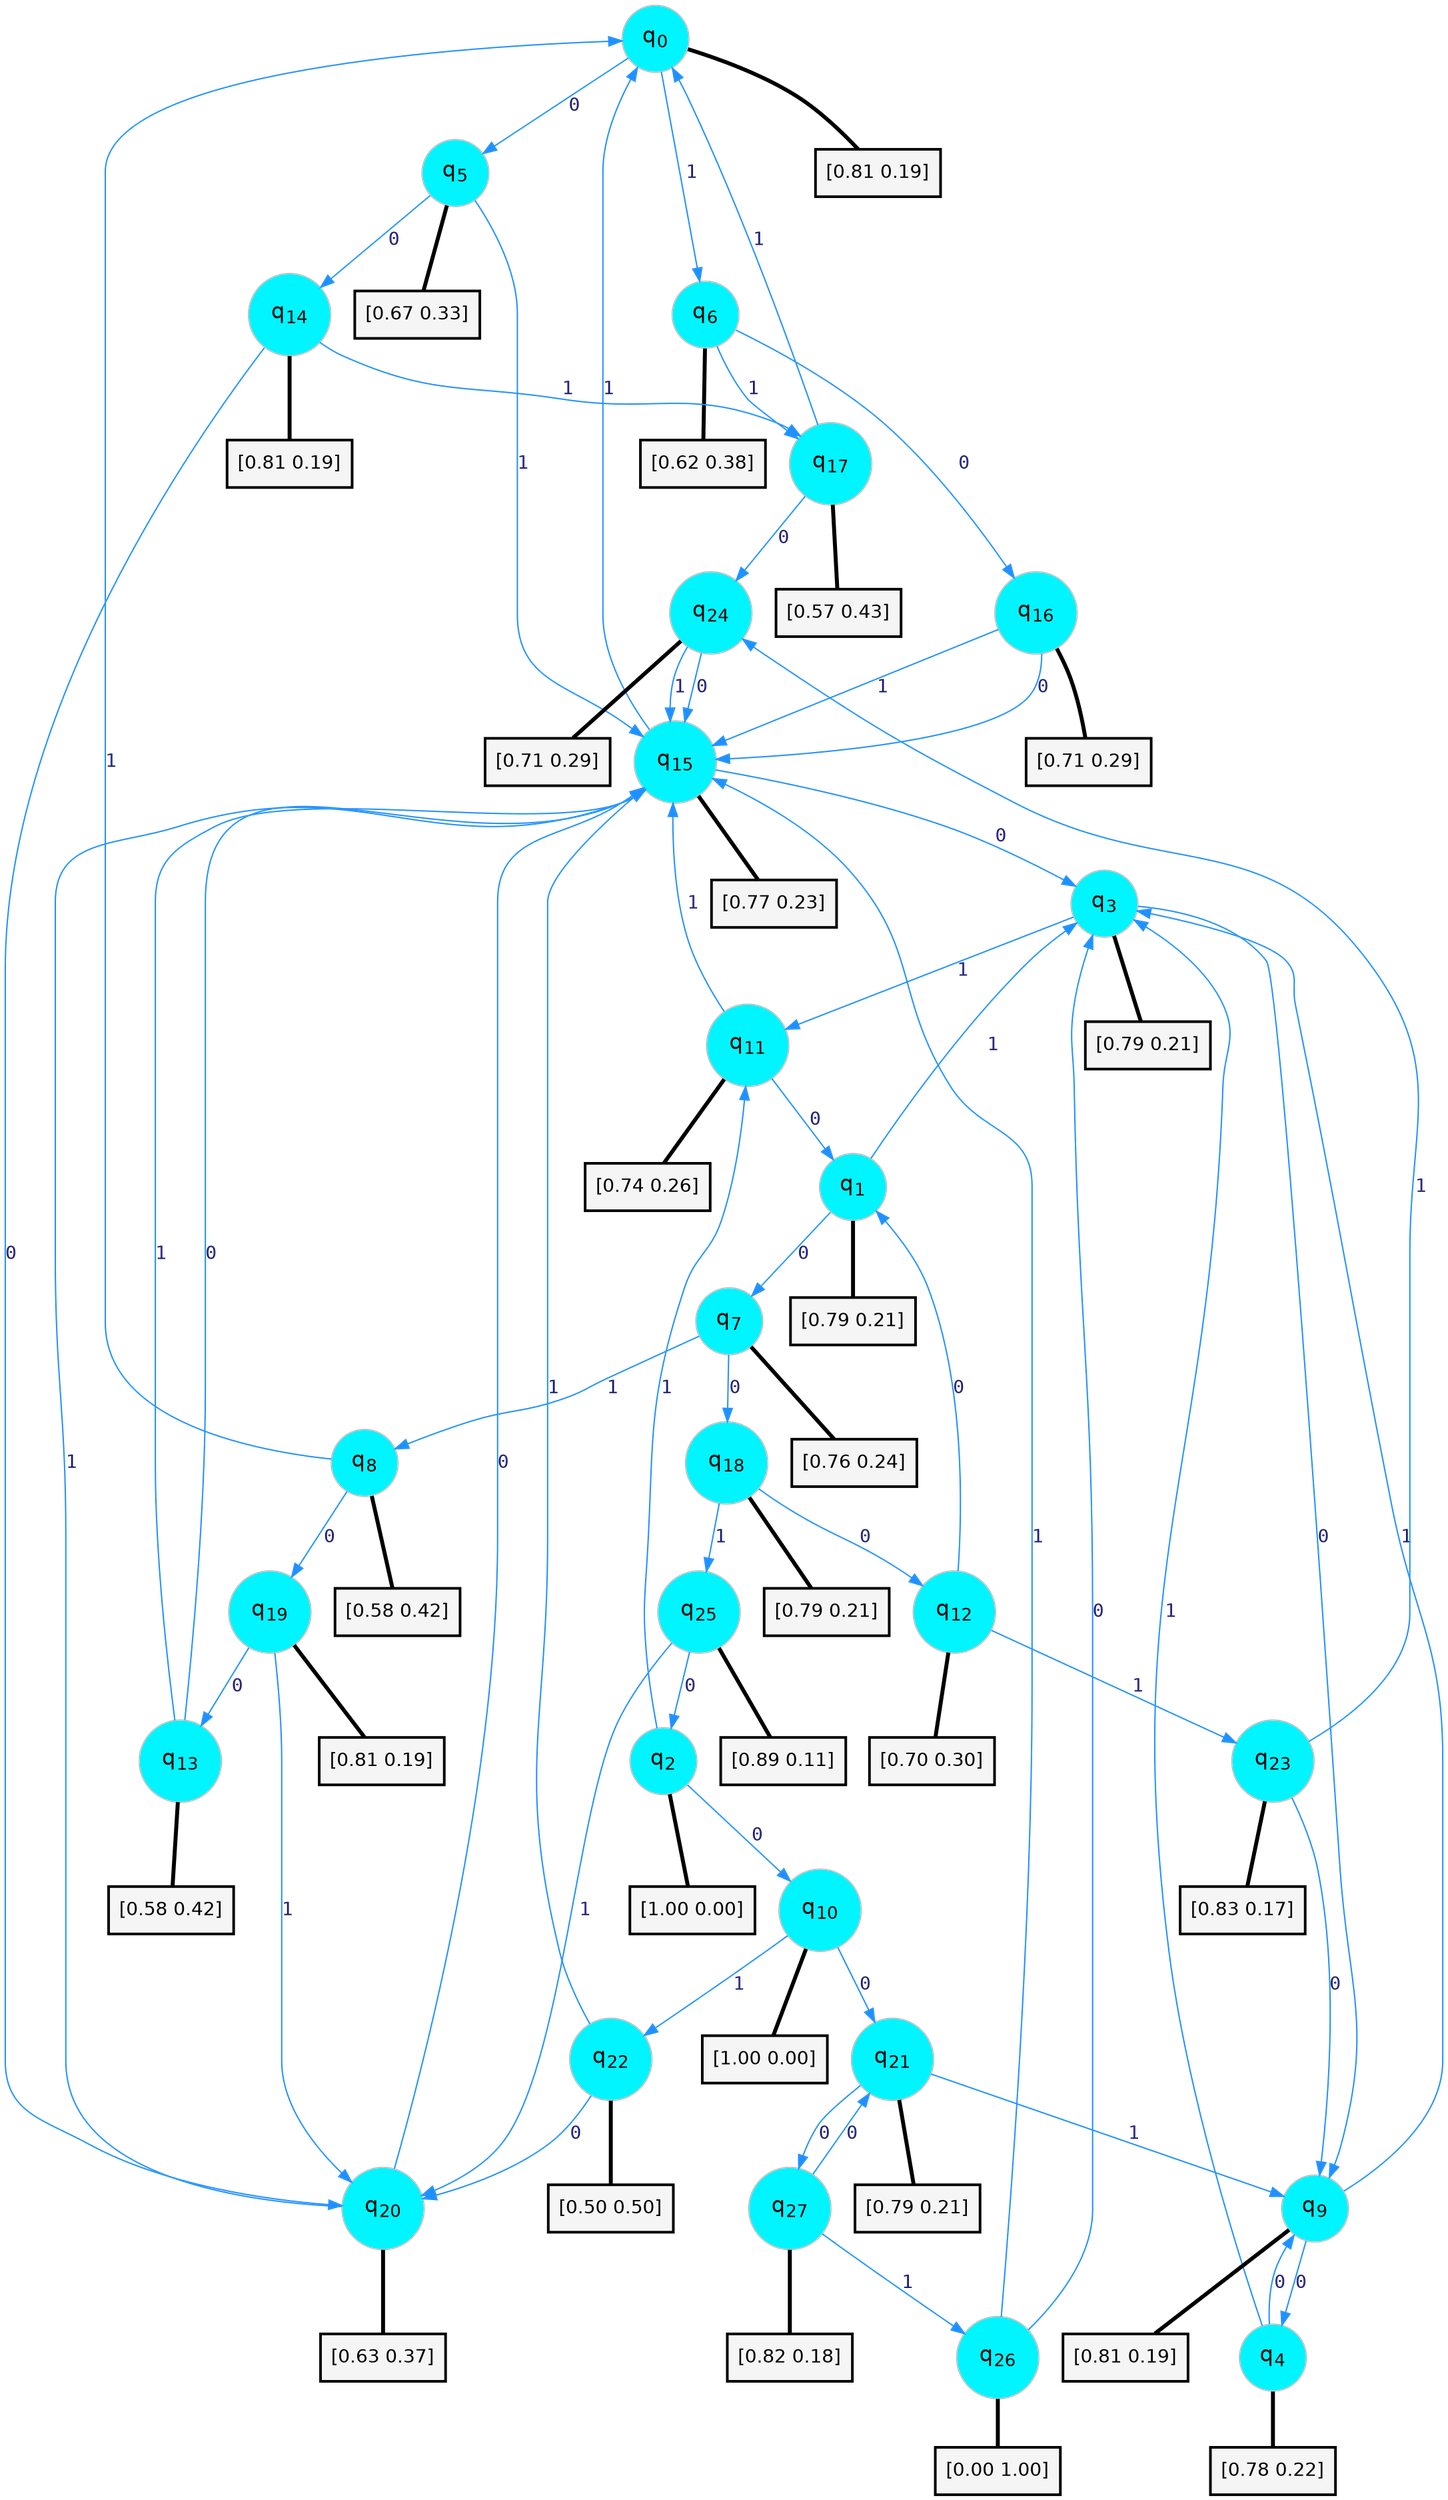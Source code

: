 digraph G {
graph [
bgcolor=transparent, dpi=300, rankdir=TD, size="40,25"];
node [
color=gray, fillcolor=turquoise1, fontcolor=black, fontname=Helvetica, fontsize=16, fontweight=bold, shape=circle, style=filled];
edge [
arrowsize=1, color=dodgerblue1, fontcolor=midnightblue, fontname=courier, fontweight=bold, penwidth=1, style=solid, weight=20];
0[label=<q<SUB>0</SUB>>];
1[label=<q<SUB>1</SUB>>];
2[label=<q<SUB>2</SUB>>];
3[label=<q<SUB>3</SUB>>];
4[label=<q<SUB>4</SUB>>];
5[label=<q<SUB>5</SUB>>];
6[label=<q<SUB>6</SUB>>];
7[label=<q<SUB>7</SUB>>];
8[label=<q<SUB>8</SUB>>];
9[label=<q<SUB>9</SUB>>];
10[label=<q<SUB>10</SUB>>];
11[label=<q<SUB>11</SUB>>];
12[label=<q<SUB>12</SUB>>];
13[label=<q<SUB>13</SUB>>];
14[label=<q<SUB>14</SUB>>];
15[label=<q<SUB>15</SUB>>];
16[label=<q<SUB>16</SUB>>];
17[label=<q<SUB>17</SUB>>];
18[label=<q<SUB>18</SUB>>];
19[label=<q<SUB>19</SUB>>];
20[label=<q<SUB>20</SUB>>];
21[label=<q<SUB>21</SUB>>];
22[label=<q<SUB>22</SUB>>];
23[label=<q<SUB>23</SUB>>];
24[label=<q<SUB>24</SUB>>];
25[label=<q<SUB>25</SUB>>];
26[label=<q<SUB>26</SUB>>];
27[label=<q<SUB>27</SUB>>];
28[label="[0.81 0.19]", shape=box,fontcolor=black, fontname=Helvetica, fontsize=14, penwidth=2, fillcolor=whitesmoke,color=black];
29[label="[0.79 0.21]", shape=box,fontcolor=black, fontname=Helvetica, fontsize=14, penwidth=2, fillcolor=whitesmoke,color=black];
30[label="[1.00 0.00]", shape=box,fontcolor=black, fontname=Helvetica, fontsize=14, penwidth=2, fillcolor=whitesmoke,color=black];
31[label="[0.79 0.21]", shape=box,fontcolor=black, fontname=Helvetica, fontsize=14, penwidth=2, fillcolor=whitesmoke,color=black];
32[label="[0.78 0.22]", shape=box,fontcolor=black, fontname=Helvetica, fontsize=14, penwidth=2, fillcolor=whitesmoke,color=black];
33[label="[0.67 0.33]", shape=box,fontcolor=black, fontname=Helvetica, fontsize=14, penwidth=2, fillcolor=whitesmoke,color=black];
34[label="[0.62 0.38]", shape=box,fontcolor=black, fontname=Helvetica, fontsize=14, penwidth=2, fillcolor=whitesmoke,color=black];
35[label="[0.76 0.24]", shape=box,fontcolor=black, fontname=Helvetica, fontsize=14, penwidth=2, fillcolor=whitesmoke,color=black];
36[label="[0.58 0.42]", shape=box,fontcolor=black, fontname=Helvetica, fontsize=14, penwidth=2, fillcolor=whitesmoke,color=black];
37[label="[0.81 0.19]", shape=box,fontcolor=black, fontname=Helvetica, fontsize=14, penwidth=2, fillcolor=whitesmoke,color=black];
38[label="[1.00 0.00]", shape=box,fontcolor=black, fontname=Helvetica, fontsize=14, penwidth=2, fillcolor=whitesmoke,color=black];
39[label="[0.74 0.26]", shape=box,fontcolor=black, fontname=Helvetica, fontsize=14, penwidth=2, fillcolor=whitesmoke,color=black];
40[label="[0.70 0.30]", shape=box,fontcolor=black, fontname=Helvetica, fontsize=14, penwidth=2, fillcolor=whitesmoke,color=black];
41[label="[0.58 0.42]", shape=box,fontcolor=black, fontname=Helvetica, fontsize=14, penwidth=2, fillcolor=whitesmoke,color=black];
42[label="[0.81 0.19]", shape=box,fontcolor=black, fontname=Helvetica, fontsize=14, penwidth=2, fillcolor=whitesmoke,color=black];
43[label="[0.77 0.23]", shape=box,fontcolor=black, fontname=Helvetica, fontsize=14, penwidth=2, fillcolor=whitesmoke,color=black];
44[label="[0.71 0.29]", shape=box,fontcolor=black, fontname=Helvetica, fontsize=14, penwidth=2, fillcolor=whitesmoke,color=black];
45[label="[0.57 0.43]", shape=box,fontcolor=black, fontname=Helvetica, fontsize=14, penwidth=2, fillcolor=whitesmoke,color=black];
46[label="[0.79 0.21]", shape=box,fontcolor=black, fontname=Helvetica, fontsize=14, penwidth=2, fillcolor=whitesmoke,color=black];
47[label="[0.81 0.19]", shape=box,fontcolor=black, fontname=Helvetica, fontsize=14, penwidth=2, fillcolor=whitesmoke,color=black];
48[label="[0.63 0.37]", shape=box,fontcolor=black, fontname=Helvetica, fontsize=14, penwidth=2, fillcolor=whitesmoke,color=black];
49[label="[0.79 0.21]", shape=box,fontcolor=black, fontname=Helvetica, fontsize=14, penwidth=2, fillcolor=whitesmoke,color=black];
50[label="[0.50 0.50]", shape=box,fontcolor=black, fontname=Helvetica, fontsize=14, penwidth=2, fillcolor=whitesmoke,color=black];
51[label="[0.83 0.17]", shape=box,fontcolor=black, fontname=Helvetica, fontsize=14, penwidth=2, fillcolor=whitesmoke,color=black];
52[label="[0.71 0.29]", shape=box,fontcolor=black, fontname=Helvetica, fontsize=14, penwidth=2, fillcolor=whitesmoke,color=black];
53[label="[0.89 0.11]", shape=box,fontcolor=black, fontname=Helvetica, fontsize=14, penwidth=2, fillcolor=whitesmoke,color=black];
54[label="[0.00 1.00]", shape=box,fontcolor=black, fontname=Helvetica, fontsize=14, penwidth=2, fillcolor=whitesmoke,color=black];
55[label="[0.82 0.18]", shape=box,fontcolor=black, fontname=Helvetica, fontsize=14, penwidth=2, fillcolor=whitesmoke,color=black];
0->5 [label=0];
0->6 [label=1];
0->28 [arrowhead=none, penwidth=3,color=black];
1->7 [label=0];
1->3 [label=1];
1->29 [arrowhead=none, penwidth=3,color=black];
2->10 [label=0];
2->11 [label=1];
2->30 [arrowhead=none, penwidth=3,color=black];
3->9 [label=0];
3->11 [label=1];
3->31 [arrowhead=none, penwidth=3,color=black];
4->9 [label=0];
4->3 [label=1];
4->32 [arrowhead=none, penwidth=3,color=black];
5->14 [label=0];
5->15 [label=1];
5->33 [arrowhead=none, penwidth=3,color=black];
6->16 [label=0];
6->17 [label=1];
6->34 [arrowhead=none, penwidth=3,color=black];
7->18 [label=0];
7->8 [label=1];
7->35 [arrowhead=none, penwidth=3,color=black];
8->19 [label=0];
8->0 [label=1];
8->36 [arrowhead=none, penwidth=3,color=black];
9->4 [label=0];
9->3 [label=1];
9->37 [arrowhead=none, penwidth=3,color=black];
10->21 [label=0];
10->22 [label=1];
10->38 [arrowhead=none, penwidth=3,color=black];
11->1 [label=0];
11->15 [label=1];
11->39 [arrowhead=none, penwidth=3,color=black];
12->1 [label=0];
12->23 [label=1];
12->40 [arrowhead=none, penwidth=3,color=black];
13->15 [label=0];
13->15 [label=1];
13->41 [arrowhead=none, penwidth=3,color=black];
14->20 [label=0];
14->17 [label=1];
14->42 [arrowhead=none, penwidth=3,color=black];
15->3 [label=0];
15->0 [label=1];
15->43 [arrowhead=none, penwidth=3,color=black];
16->15 [label=0];
16->15 [label=1];
16->44 [arrowhead=none, penwidth=3,color=black];
17->24 [label=0];
17->0 [label=1];
17->45 [arrowhead=none, penwidth=3,color=black];
18->12 [label=0];
18->25 [label=1];
18->46 [arrowhead=none, penwidth=3,color=black];
19->13 [label=0];
19->20 [label=1];
19->47 [arrowhead=none, penwidth=3,color=black];
20->15 [label=0];
20->15 [label=1];
20->48 [arrowhead=none, penwidth=3,color=black];
21->27 [label=0];
21->9 [label=1];
21->49 [arrowhead=none, penwidth=3,color=black];
22->20 [label=0];
22->15 [label=1];
22->50 [arrowhead=none, penwidth=3,color=black];
23->9 [label=0];
23->24 [label=1];
23->51 [arrowhead=none, penwidth=3,color=black];
24->15 [label=0];
24->15 [label=1];
24->52 [arrowhead=none, penwidth=3,color=black];
25->2 [label=0];
25->20 [label=1];
25->53 [arrowhead=none, penwidth=3,color=black];
26->3 [label=0];
26->15 [label=1];
26->54 [arrowhead=none, penwidth=3,color=black];
27->21 [label=0];
27->26 [label=1];
27->55 [arrowhead=none, penwidth=3,color=black];
}

